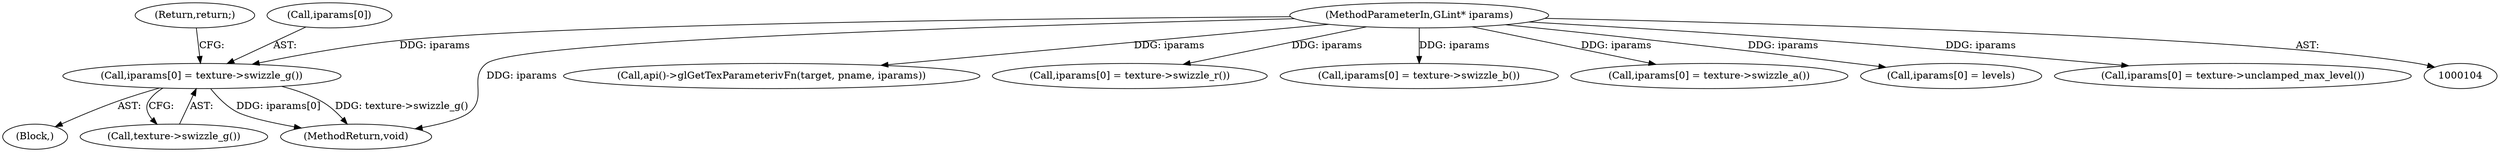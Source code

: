 digraph "0_Chrome_385508dc888ef15d272cdd2705b17996abc519d6@array" {
"1000241" [label="(Call,iparams[0] = texture->swizzle_g())"];
"1000108" [label="(MethodParameterIn,GLint* iparams)"];
"1000296" [label="(Call,api()->glGetTexParameterivFn(target, pname, iparams))"];
"1000240" [label="(Block,)"];
"1000222" [label="(Call,iparams[0] = texture->swizzle_r())"];
"1000260" [label="(Call,iparams[0] = texture->swizzle_b())"];
"1000246" [label="(Return,return;)"];
"1000242" [label="(Call,iparams[0])"];
"1000108" [label="(MethodParameterIn,GLint* iparams)"];
"1000245" [label="(Call,texture->swizzle_g())"];
"1000279" [label="(Call,iparams[0] = texture->swizzle_a())"];
"1000241" [label="(Call,iparams[0] = texture->swizzle_g())"];
"1000165" [label="(Call,iparams[0] = levels)"];
"1000203" [label="(Call,iparams[0] = texture->unclamped_max_level())"];
"1000300" [label="(MethodReturn,void)"];
"1000241" -> "1000240"  [label="AST: "];
"1000241" -> "1000245"  [label="CFG: "];
"1000242" -> "1000241"  [label="AST: "];
"1000245" -> "1000241"  [label="AST: "];
"1000246" -> "1000241"  [label="CFG: "];
"1000241" -> "1000300"  [label="DDG: iparams[0]"];
"1000241" -> "1000300"  [label="DDG: texture->swizzle_g()"];
"1000108" -> "1000241"  [label="DDG: iparams"];
"1000108" -> "1000104"  [label="AST: "];
"1000108" -> "1000300"  [label="DDG: iparams"];
"1000108" -> "1000165"  [label="DDG: iparams"];
"1000108" -> "1000203"  [label="DDG: iparams"];
"1000108" -> "1000222"  [label="DDG: iparams"];
"1000108" -> "1000260"  [label="DDG: iparams"];
"1000108" -> "1000279"  [label="DDG: iparams"];
"1000108" -> "1000296"  [label="DDG: iparams"];
}

